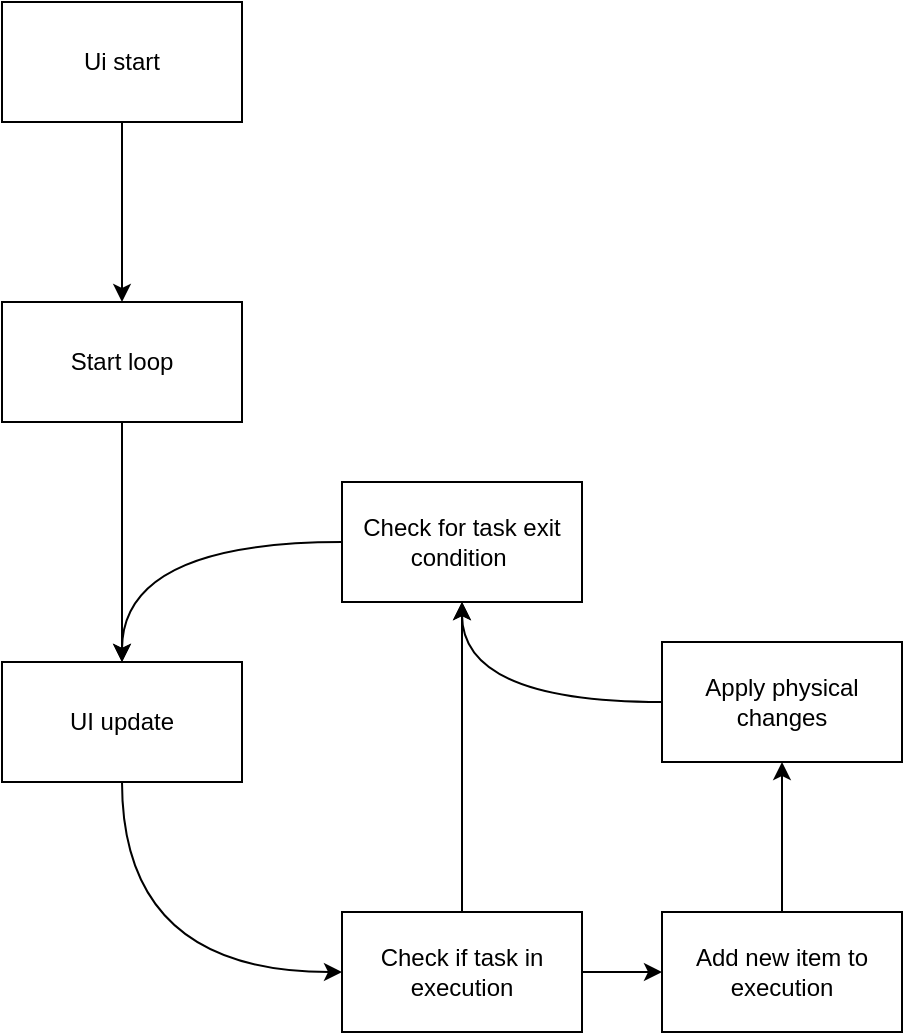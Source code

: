 <mxfile version="13.2.4" type="device"><diagram id="ZJsL4rkKRkMMA5WmwLCx" name="Page-1"><mxGraphModel dx="786" dy="580" grid="1" gridSize="10" guides="1" tooltips="1" connect="1" arrows="1" fold="1" page="1" pageScale="1" pageWidth="827" pageHeight="1169" math="0" shadow="0"><root><mxCell id="0"/><mxCell id="1" parent="0"/><mxCell id="-HG01rFKE3kEp9-_Y0Lz-2" style="edgeStyle=orthogonalEdgeStyle;rounded=0;orthogonalLoop=1;jettySize=auto;html=1;" edge="1" parent="1" source="jLmOyn09qVpeYlEFg1mE-1" target="-HG01rFKE3kEp9-_Y0Lz-1"><mxGeometry relative="1" as="geometry"/></mxCell><mxCell id="jLmOyn09qVpeYlEFg1mE-1" value="Ui start" style="rounded=0;whiteSpace=wrap;html=1;" parent="1" vertex="1"><mxGeometry x="170" y="100" width="120" height="60" as="geometry"/></mxCell><mxCell id="-HG01rFKE3kEp9-_Y0Lz-5" style="edgeStyle=orthogonalEdgeStyle;rounded=0;orthogonalLoop=1;jettySize=auto;html=1;" edge="1" parent="1" source="-HG01rFKE3kEp9-_Y0Lz-1" target="-HG01rFKE3kEp9-_Y0Lz-3"><mxGeometry relative="1" as="geometry"/></mxCell><mxCell id="-HG01rFKE3kEp9-_Y0Lz-1" value="Start loop" style="rounded=0;whiteSpace=wrap;html=1;" vertex="1" parent="1"><mxGeometry x="170" y="250" width="120" height="60" as="geometry"/></mxCell><mxCell id="-HG01rFKE3kEp9-_Y0Lz-21" style="edgeStyle=orthogonalEdgeStyle;curved=1;rounded=0;orthogonalLoop=1;jettySize=auto;html=1;exitX=0.5;exitY=1;exitDx=0;exitDy=0;entryX=0;entryY=0.5;entryDx=0;entryDy=0;" edge="1" parent="1" source="-HG01rFKE3kEp9-_Y0Lz-3" target="-HG01rFKE3kEp9-_Y0Lz-14"><mxGeometry relative="1" as="geometry"/></mxCell><mxCell id="-HG01rFKE3kEp9-_Y0Lz-3" value="UI update" style="rounded=0;whiteSpace=wrap;html=1;" vertex="1" parent="1"><mxGeometry x="170" y="430" width="120" height="60" as="geometry"/></mxCell><mxCell id="-HG01rFKE3kEp9-_Y0Lz-19" style="edgeStyle=orthogonalEdgeStyle;curved=1;rounded=0;orthogonalLoop=1;jettySize=auto;html=1;exitX=0;exitY=0.5;exitDx=0;exitDy=0;entryX=0.5;entryY=0;entryDx=0;entryDy=0;" edge="1" parent="1" source="-HG01rFKE3kEp9-_Y0Lz-4" target="-HG01rFKE3kEp9-_Y0Lz-3"><mxGeometry relative="1" as="geometry"/></mxCell><mxCell id="-HG01rFKE3kEp9-_Y0Lz-4" value="Check for task exit condition&amp;nbsp;" style="rounded=0;whiteSpace=wrap;html=1;" vertex="1" parent="1"><mxGeometry x="340" y="340" width="120" height="60" as="geometry"/></mxCell><mxCell id="-HG01rFKE3kEp9-_Y0Lz-11" style="edgeStyle=orthogonalEdgeStyle;curved=1;rounded=0;orthogonalLoop=1;jettySize=auto;html=1;entryX=0.5;entryY=1;entryDx=0;entryDy=0;" edge="1" parent="1" source="-HG01rFKE3kEp9-_Y0Lz-6" target="-HG01rFKE3kEp9-_Y0Lz-10"><mxGeometry relative="1" as="geometry"/></mxCell><mxCell id="-HG01rFKE3kEp9-_Y0Lz-6" value="Add new item to execution" style="rounded=0;whiteSpace=wrap;html=1;" vertex="1" parent="1"><mxGeometry x="500" y="555" width="120" height="60" as="geometry"/></mxCell><mxCell id="-HG01rFKE3kEp9-_Y0Lz-23" style="edgeStyle=orthogonalEdgeStyle;curved=1;rounded=0;orthogonalLoop=1;jettySize=auto;html=1;exitX=0;exitY=0.5;exitDx=0;exitDy=0;entryX=0.5;entryY=1;entryDx=0;entryDy=0;" edge="1" parent="1" source="-HG01rFKE3kEp9-_Y0Lz-10" target="-HG01rFKE3kEp9-_Y0Lz-4"><mxGeometry relative="1" as="geometry"><mxPoint x="480" y="400" as="targetPoint"/></mxGeometry></mxCell><mxCell id="-HG01rFKE3kEp9-_Y0Lz-10" value="Apply physical changes" style="rounded=0;whiteSpace=wrap;html=1;" vertex="1" parent="1"><mxGeometry x="500" y="420" width="120" height="60" as="geometry"/></mxCell><mxCell id="-HG01rFKE3kEp9-_Y0Lz-16" style="edgeStyle=orthogonalEdgeStyle;curved=1;rounded=0;orthogonalLoop=1;jettySize=auto;html=1;entryX=0.5;entryY=1;entryDx=0;entryDy=0;" edge="1" parent="1" source="-HG01rFKE3kEp9-_Y0Lz-14" target="-HG01rFKE3kEp9-_Y0Lz-4"><mxGeometry relative="1" as="geometry"/></mxCell><mxCell id="-HG01rFKE3kEp9-_Y0Lz-17" style="edgeStyle=orthogonalEdgeStyle;curved=1;rounded=0;orthogonalLoop=1;jettySize=auto;html=1;entryX=0;entryY=0.5;entryDx=0;entryDy=0;" edge="1" parent="1" source="-HG01rFKE3kEp9-_Y0Lz-14" target="-HG01rFKE3kEp9-_Y0Lz-6"><mxGeometry relative="1" as="geometry"/></mxCell><mxCell id="-HG01rFKE3kEp9-_Y0Lz-14" value="Check if task in execution" style="rounded=0;whiteSpace=wrap;html=1;" vertex="1" parent="1"><mxGeometry x="340" y="555" width="120" height="60" as="geometry"/></mxCell></root></mxGraphModel></diagram></mxfile>